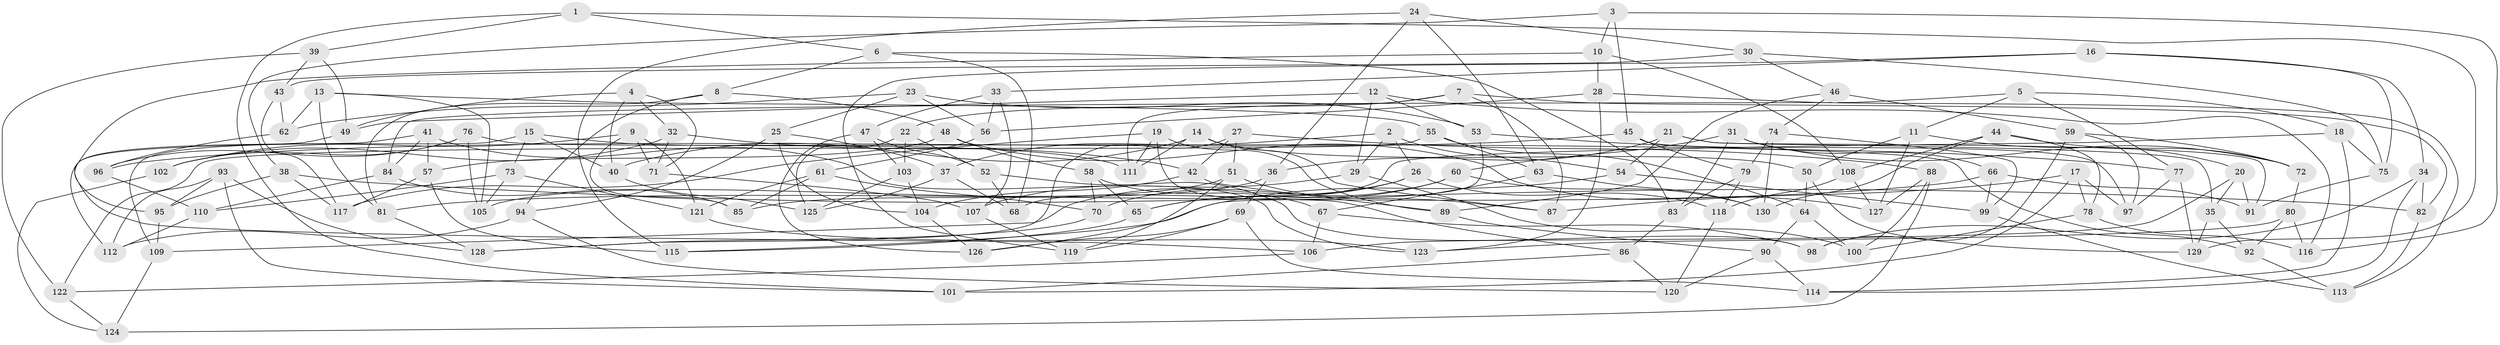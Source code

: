 // Generated by graph-tools (version 1.1) at 2025/16/03/09/25 04:16:29]
// undirected, 130 vertices, 260 edges
graph export_dot {
graph [start="1"]
  node [color=gray90,style=filled];
  1;
  2;
  3;
  4;
  5;
  6;
  7;
  8;
  9;
  10;
  11;
  12;
  13;
  14;
  15;
  16;
  17;
  18;
  19;
  20;
  21;
  22;
  23;
  24;
  25;
  26;
  27;
  28;
  29;
  30;
  31;
  32;
  33;
  34;
  35;
  36;
  37;
  38;
  39;
  40;
  41;
  42;
  43;
  44;
  45;
  46;
  47;
  48;
  49;
  50;
  51;
  52;
  53;
  54;
  55;
  56;
  57;
  58;
  59;
  60;
  61;
  62;
  63;
  64;
  65;
  66;
  67;
  68;
  69;
  70;
  71;
  72;
  73;
  74;
  75;
  76;
  77;
  78;
  79;
  80;
  81;
  82;
  83;
  84;
  85;
  86;
  87;
  88;
  89;
  90;
  91;
  92;
  93;
  94;
  95;
  96;
  97;
  98;
  99;
  100;
  101;
  102;
  103;
  104;
  105;
  106;
  107;
  108;
  109;
  110;
  111;
  112;
  113;
  114;
  115;
  116;
  117;
  118;
  119;
  120;
  121;
  122;
  123;
  124;
  125;
  126;
  127;
  128;
  129;
  130;
  1 -- 6;
  1 -- 101;
  1 -- 129;
  1 -- 39;
  2 -- 37;
  2 -- 26;
  2 -- 29;
  2 -- 54;
  3 -- 116;
  3 -- 10;
  3 -- 45;
  3 -- 38;
  4 -- 32;
  4 -- 49;
  4 -- 40;
  4 -- 71;
  5 -- 18;
  5 -- 11;
  5 -- 77;
  5 -- 84;
  6 -- 8;
  6 -- 83;
  6 -- 68;
  7 -- 111;
  7 -- 82;
  7 -- 87;
  7 -- 22;
  8 -- 81;
  8 -- 48;
  8 -- 94;
  9 -- 85;
  9 -- 121;
  9 -- 71;
  9 -- 102;
  10 -- 108;
  10 -- 28;
  10 -- 95;
  11 -- 20;
  11 -- 127;
  11 -- 50;
  12 -- 116;
  12 -- 29;
  12 -- 53;
  12 -- 49;
  13 -- 81;
  13 -- 105;
  13 -- 55;
  13 -- 62;
  14 -- 40;
  14 -- 87;
  14 -- 111;
  14 -- 50;
  15 -- 73;
  15 -- 111;
  15 -- 109;
  15 -- 40;
  16 -- 33;
  16 -- 119;
  16 -- 34;
  16 -- 75;
  17 -- 101;
  17 -- 97;
  17 -- 87;
  17 -- 78;
  18 -- 68;
  18 -- 75;
  18 -- 114;
  19 -- 86;
  19 -- 89;
  19 -- 117;
  19 -- 111;
  20 -- 91;
  20 -- 35;
  20 -- 106;
  21 -- 35;
  21 -- 54;
  21 -- 36;
  21 -- 91;
  22 -- 103;
  22 -- 125;
  22 -- 52;
  23 -- 56;
  23 -- 62;
  23 -- 53;
  23 -- 25;
  24 -- 36;
  24 -- 115;
  24 -- 30;
  24 -- 63;
  25 -- 94;
  25 -- 104;
  25 -- 37;
  26 -- 118;
  26 -- 109;
  26 -- 65;
  27 -- 51;
  27 -- 88;
  27 -- 42;
  27 -- 128;
  28 -- 113;
  28 -- 56;
  28 -- 123;
  29 -- 100;
  29 -- 107;
  30 -- 43;
  30 -- 46;
  30 -- 75;
  31 -- 83;
  31 -- 66;
  31 -- 60;
  31 -- 72;
  32 -- 71;
  32 -- 102;
  32 -- 42;
  33 -- 47;
  33 -- 107;
  33 -- 56;
  34 -- 114;
  34 -- 98;
  34 -- 82;
  35 -- 92;
  35 -- 129;
  36 -- 85;
  36 -- 69;
  37 -- 68;
  37 -- 125;
  38 -- 117;
  38 -- 95;
  38 -- 82;
  39 -- 43;
  39 -- 49;
  39 -- 122;
  40 -- 125;
  41 -- 57;
  41 -- 112;
  41 -- 123;
  41 -- 84;
  42 -- 104;
  42 -- 89;
  43 -- 62;
  43 -- 117;
  44 -- 130;
  44 -- 108;
  44 -- 72;
  44 -- 78;
  45 -- 96;
  45 -- 79;
  45 -- 97;
  46 -- 59;
  46 -- 89;
  46 -- 74;
  47 -- 103;
  47 -- 126;
  47 -- 52;
  48 -- 57;
  48 -- 58;
  48 -- 127;
  49 -- 106;
  50 -- 64;
  50 -- 129;
  51 -- 87;
  51 -- 119;
  51 -- 105;
  52 -- 68;
  52 -- 98;
  53 -- 126;
  53 -- 77;
  54 -- 115;
  54 -- 99;
  55 -- 64;
  55 -- 122;
  55 -- 63;
  56 -- 61;
  57 -- 115;
  57 -- 117;
  58 -- 67;
  58 -- 70;
  58 -- 65;
  59 -- 97;
  59 -- 72;
  59 -- 98;
  60 -- 70;
  60 -- 65;
  60 -- 130;
  61 -- 85;
  61 -- 121;
  61 -- 70;
  62 -- 96;
  63 -- 130;
  63 -- 67;
  64 -- 100;
  64 -- 90;
  65 -- 115;
  66 -- 91;
  66 -- 81;
  66 -- 99;
  67 -- 106;
  67 -- 98;
  69 -- 114;
  69 -- 119;
  69 -- 126;
  70 -- 128;
  71 -- 107;
  72 -- 80;
  73 -- 105;
  73 -- 110;
  73 -- 121;
  74 -- 79;
  74 -- 99;
  74 -- 130;
  75 -- 91;
  76 -- 102;
  76 -- 96;
  76 -- 92;
  76 -- 105;
  77 -- 97;
  77 -- 129;
  78 -- 100;
  78 -- 116;
  79 -- 83;
  79 -- 118;
  80 -- 92;
  80 -- 123;
  80 -- 116;
  81 -- 128;
  82 -- 113;
  83 -- 86;
  84 -- 85;
  84 -- 110;
  86 -- 120;
  86 -- 101;
  88 -- 127;
  88 -- 124;
  88 -- 100;
  89 -- 90;
  90 -- 114;
  90 -- 120;
  92 -- 113;
  93 -- 128;
  93 -- 95;
  93 -- 112;
  93 -- 101;
  94 -- 120;
  94 -- 112;
  95 -- 109;
  96 -- 110;
  99 -- 113;
  102 -- 124;
  103 -- 104;
  103 -- 125;
  104 -- 126;
  106 -- 122;
  107 -- 119;
  108 -- 127;
  108 -- 118;
  109 -- 124;
  110 -- 112;
  118 -- 120;
  121 -- 123;
  122 -- 124;
}
